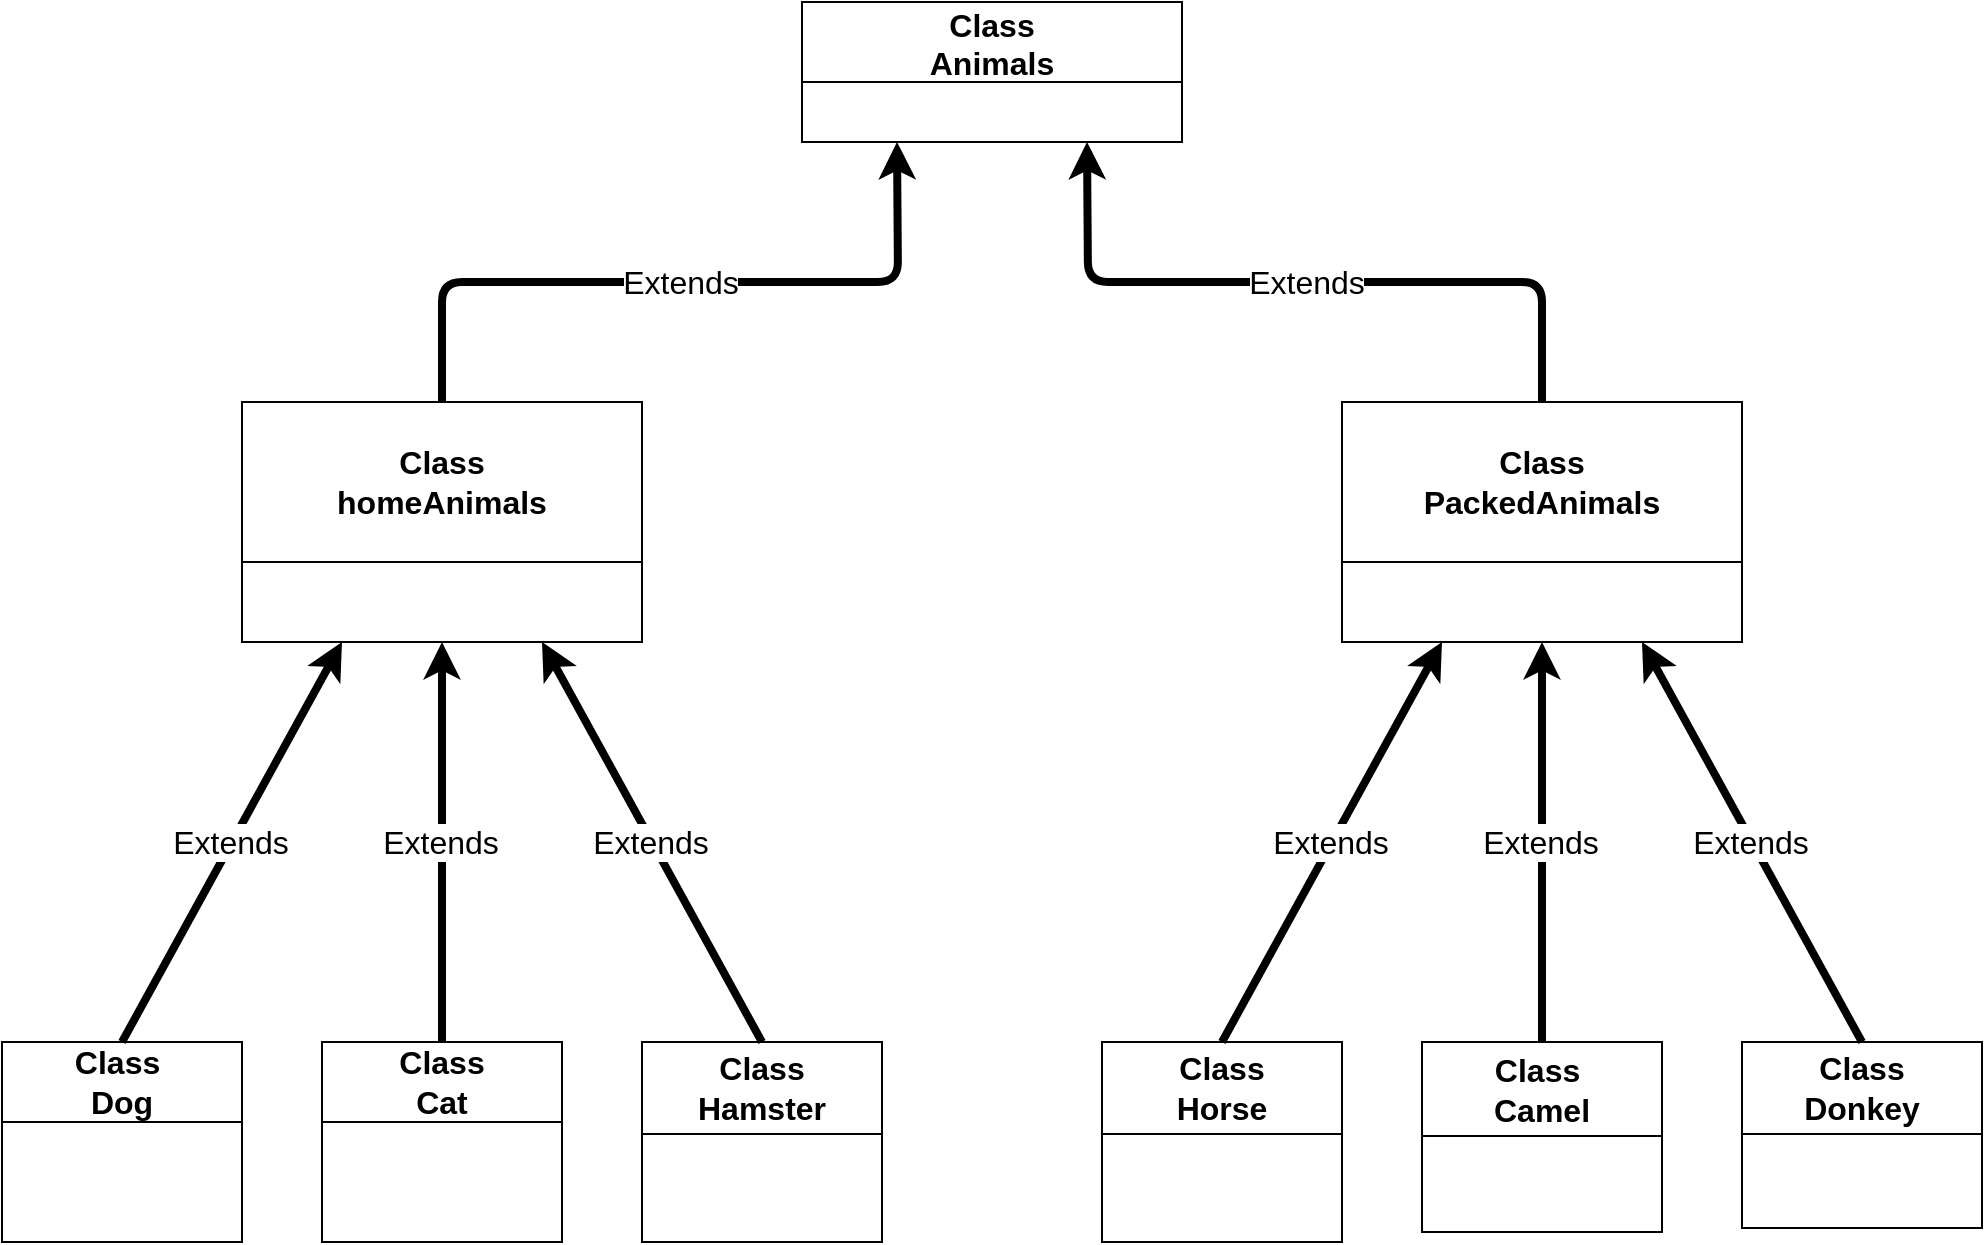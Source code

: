 <mxfile>
    <diagram id="CgxsJiJtSB6Xvuyh65K2" name="Страница 1">
        <mxGraphModel dx="1909" dy="780" grid="1" gridSize="10" guides="1" tooltips="1" connect="1" arrows="1" fold="1" page="1" pageScale="1" pageWidth="827" pageHeight="1169" math="0" shadow="0">
            <root>
                <mxCell id="0"/>
                <mxCell id="1" parent="0"/>
                <mxCell id="2" value="Class&#10;Animals" style="swimlane;fontSize=16;startSize=40;" vertex="1" parent="1">
                    <mxGeometry x="330" y="40" width="190" height="70" as="geometry"/>
                </mxCell>
                <mxCell id="3" value="&lt;font style=&quot;font-size: 16px;&quot;&gt;Class&lt;br&gt;homeAnimals&lt;br&gt;&lt;/font&gt;" style="swimlane;whiteSpace=wrap;html=1;startSize=80;" vertex="1" parent="1">
                    <mxGeometry x="50" y="240" width="200" height="120" as="geometry"/>
                </mxCell>
                <mxCell id="4" value="&lt;font style=&quot;font-size: 16px;&quot;&gt;Class&lt;br&gt;Hamster&lt;/font&gt;" style="swimlane;whiteSpace=wrap;html=1;startSize=46;" vertex="1" parent="1">
                    <mxGeometry x="250" y="560" width="120" height="100" as="geometry"/>
                </mxCell>
                <mxCell id="5" value="&lt;font style=&quot;font-size: 16px;&quot;&gt;Class&lt;br&gt;PackedAnimals&lt;br&gt;&lt;/font&gt;" style="swimlane;whiteSpace=wrap;html=1;startSize=80;" vertex="1" parent="1">
                    <mxGeometry x="600" y="240" width="200" height="120" as="geometry"/>
                </mxCell>
                <mxCell id="6" value="&lt;font style=&quot;font-size: 16px;&quot;&gt;Class&amp;nbsp;&lt;br&gt;Dog&lt;/font&gt;" style="swimlane;whiteSpace=wrap;html=1;startSize=40;" vertex="1" parent="1">
                    <mxGeometry x="-70" y="560" width="120" height="100" as="geometry"/>
                </mxCell>
                <mxCell id="7" value="&lt;font style=&quot;font-size: 16px;&quot;&gt;Class&lt;br&gt;Cat&lt;/font&gt;" style="swimlane;whiteSpace=wrap;html=1;startSize=40;" vertex="1" parent="1">
                    <mxGeometry x="90" y="560" width="120" height="100" as="geometry"/>
                </mxCell>
                <mxCell id="8" value="&lt;font style=&quot;font-size: 16px;&quot;&gt;Class&lt;br&gt;Donkey&lt;/font&gt;" style="swimlane;whiteSpace=wrap;html=1;startSize=46;" vertex="1" parent="1">
                    <mxGeometry x="800" y="560" width="120" height="93" as="geometry"/>
                </mxCell>
                <mxCell id="9" value="&lt;font style=&quot;font-size: 16px;&quot;&gt;Class&amp;nbsp;&lt;br&gt;Camel&lt;/font&gt;" style="swimlane;whiteSpace=wrap;html=1;startSize=47;" vertex="1" parent="1">
                    <mxGeometry x="640" y="560" width="120" height="95" as="geometry"/>
                </mxCell>
                <mxCell id="10" value="&lt;font style=&quot;font-size: 16px;&quot;&gt;Class&lt;br&gt;Horse&lt;/font&gt;" style="swimlane;whiteSpace=wrap;html=1;startSize=46;" vertex="1" parent="1">
                    <mxGeometry x="480" y="560" width="120" height="100" as="geometry"/>
                </mxCell>
                <mxCell id="14" value="" style="endArrow=classic;html=1;fontSize=16;entryX=0.25;entryY=1;entryDx=0;entryDy=0;exitX=0.5;exitY=0;exitDx=0;exitDy=0;strokeWidth=4;" edge="1" parent="1" source="6" target="3">
                    <mxGeometry relative="1" as="geometry">
                        <mxPoint x="-40" y="480" as="sourcePoint"/>
                        <mxPoint x="60" y="480" as="targetPoint"/>
                    </mxGeometry>
                </mxCell>
                <mxCell id="15" value="Extends" style="edgeLabel;resizable=0;html=1;align=center;verticalAlign=middle;fontSize=16;" connectable="0" vertex="1" parent="14">
                    <mxGeometry relative="1" as="geometry">
                        <mxPoint x="-1" as="offset"/>
                    </mxGeometry>
                </mxCell>
                <mxCell id="16" value="" style="endArrow=classic;html=1;fontSize=16;entryX=0.25;entryY=1;entryDx=0;entryDy=0;exitX=0.5;exitY=0;exitDx=0;exitDy=0;jumpSize=14;endFill=1;strokeWidth=4;" edge="1" parent="1">
                    <mxGeometry relative="1" as="geometry">
                        <mxPoint x="540" y="560" as="sourcePoint"/>
                        <mxPoint x="650" y="360" as="targetPoint"/>
                    </mxGeometry>
                </mxCell>
                <mxCell id="17" value="Extends" style="edgeLabel;resizable=0;html=1;align=center;verticalAlign=middle;fontSize=16;" connectable="0" vertex="1" parent="16">
                    <mxGeometry relative="1" as="geometry">
                        <mxPoint x="-1" as="offset"/>
                    </mxGeometry>
                </mxCell>
                <mxCell id="18" value="" style="endArrow=classic;html=1;fontSize=16;entryX=0.5;entryY=1;entryDx=0;entryDy=0;exitX=0.5;exitY=0;exitDx=0;exitDy=0;strokeWidth=4;" edge="1" parent="1" target="3">
                    <mxGeometry relative="1" as="geometry">
                        <mxPoint x="150" y="560" as="sourcePoint"/>
                        <mxPoint x="260" y="360" as="targetPoint"/>
                    </mxGeometry>
                </mxCell>
                <mxCell id="19" value="Extends" style="edgeLabel;resizable=0;html=1;align=center;verticalAlign=middle;fontSize=16;" connectable="0" vertex="1" parent="18">
                    <mxGeometry relative="1" as="geometry">
                        <mxPoint x="-1" as="offset"/>
                    </mxGeometry>
                </mxCell>
                <mxCell id="22" value="" style="endArrow=classic;html=1;fontSize=16;entryX=0.5;entryY=1;entryDx=0;entryDy=0;exitX=0.5;exitY=0;exitDx=0;exitDy=0;endFill=1;strokeWidth=4;" edge="1" parent="1" source="9" target="5">
                    <mxGeometry relative="1" as="geometry">
                        <mxPoint x="690" y="560" as="sourcePoint"/>
                        <mxPoint x="800" y="360" as="targetPoint"/>
                    </mxGeometry>
                </mxCell>
                <mxCell id="23" value="Extends" style="edgeLabel;resizable=0;html=1;align=center;verticalAlign=middle;fontSize=16;" connectable="0" vertex="1" parent="22">
                    <mxGeometry relative="1" as="geometry">
                        <mxPoint x="-1" as="offset"/>
                    </mxGeometry>
                </mxCell>
                <mxCell id="24" value="" style="endArrow=classic;html=1;fontSize=16;entryX=0.75;entryY=1;entryDx=0;entryDy=0;exitX=0.5;exitY=0;exitDx=0;exitDy=0;strokeWidth=4;" edge="1" parent="1" source="8" target="5">
                    <mxGeometry relative="1" as="geometry">
                        <mxPoint x="580" y="600" as="sourcePoint"/>
                        <mxPoint x="690" y="400" as="targetPoint"/>
                    </mxGeometry>
                </mxCell>
                <mxCell id="25" value="Extends" style="edgeLabel;resizable=0;html=1;align=center;verticalAlign=middle;fontSize=16;" connectable="0" vertex="1" parent="24">
                    <mxGeometry relative="1" as="geometry">
                        <mxPoint x="-1" as="offset"/>
                    </mxGeometry>
                </mxCell>
                <mxCell id="26" value="" style="endArrow=classic;html=1;fontSize=16;entryX=0.75;entryY=1;entryDx=0;entryDy=0;exitX=0.5;exitY=0;exitDx=0;exitDy=0;strokeWidth=4;" edge="1" parent="1" source="4" target="3">
                    <mxGeometry relative="1" as="geometry">
                        <mxPoint x="304" y="560" as="sourcePoint"/>
                        <mxPoint x="414" y="360" as="targetPoint"/>
                    </mxGeometry>
                </mxCell>
                <mxCell id="27" value="Extends" style="edgeLabel;resizable=0;html=1;align=center;verticalAlign=middle;fontSize=16;" connectable="0" vertex="1" parent="26">
                    <mxGeometry relative="1" as="geometry">
                        <mxPoint x="-1" as="offset"/>
                    </mxGeometry>
                </mxCell>
                <mxCell id="28" value="" style="endArrow=classic;html=1;fontSize=16;entryX=0.25;entryY=1;entryDx=0;entryDy=0;exitX=0.5;exitY=0;exitDx=0;exitDy=0;strokeWidth=4;" edge="1" parent="1" source="3" target="2">
                    <mxGeometry relative="1" as="geometry">
                        <mxPoint x="140" y="180" as="sourcePoint"/>
                        <mxPoint x="340" y="180" as="targetPoint"/>
                        <Array as="points">
                            <mxPoint x="150" y="180"/>
                            <mxPoint x="378" y="180"/>
                        </Array>
                    </mxGeometry>
                </mxCell>
                <mxCell id="29" value="Extends" style="edgeLabel;resizable=0;html=1;align=center;verticalAlign=middle;fontSize=16;" connectable="0" vertex="1" parent="28">
                    <mxGeometry relative="1" as="geometry"/>
                </mxCell>
                <mxCell id="32" value="" style="endArrow=classic;html=1;fontSize=16;entryX=0.75;entryY=1;entryDx=0;entryDy=0;exitX=0.5;exitY=0;exitDx=0;exitDy=0;strokeWidth=4;rounded=1;" edge="1" parent="1" source="5" target="2">
                    <mxGeometry relative="1" as="geometry">
                        <mxPoint x="700" y="230" as="sourcePoint"/>
                        <mxPoint x="927.5" y="120" as="targetPoint"/>
                        <Array as="points">
                            <mxPoint x="700" y="180"/>
                            <mxPoint x="473" y="180"/>
                        </Array>
                    </mxGeometry>
                </mxCell>
                <mxCell id="33" value="Extends" style="edgeLabel;resizable=0;html=1;align=center;verticalAlign=middle;fontSize=16;" connectable="0" vertex="1" parent="32">
                    <mxGeometry relative="1" as="geometry"/>
                </mxCell>
            </root>
        </mxGraphModel>
    </diagram>
</mxfile>